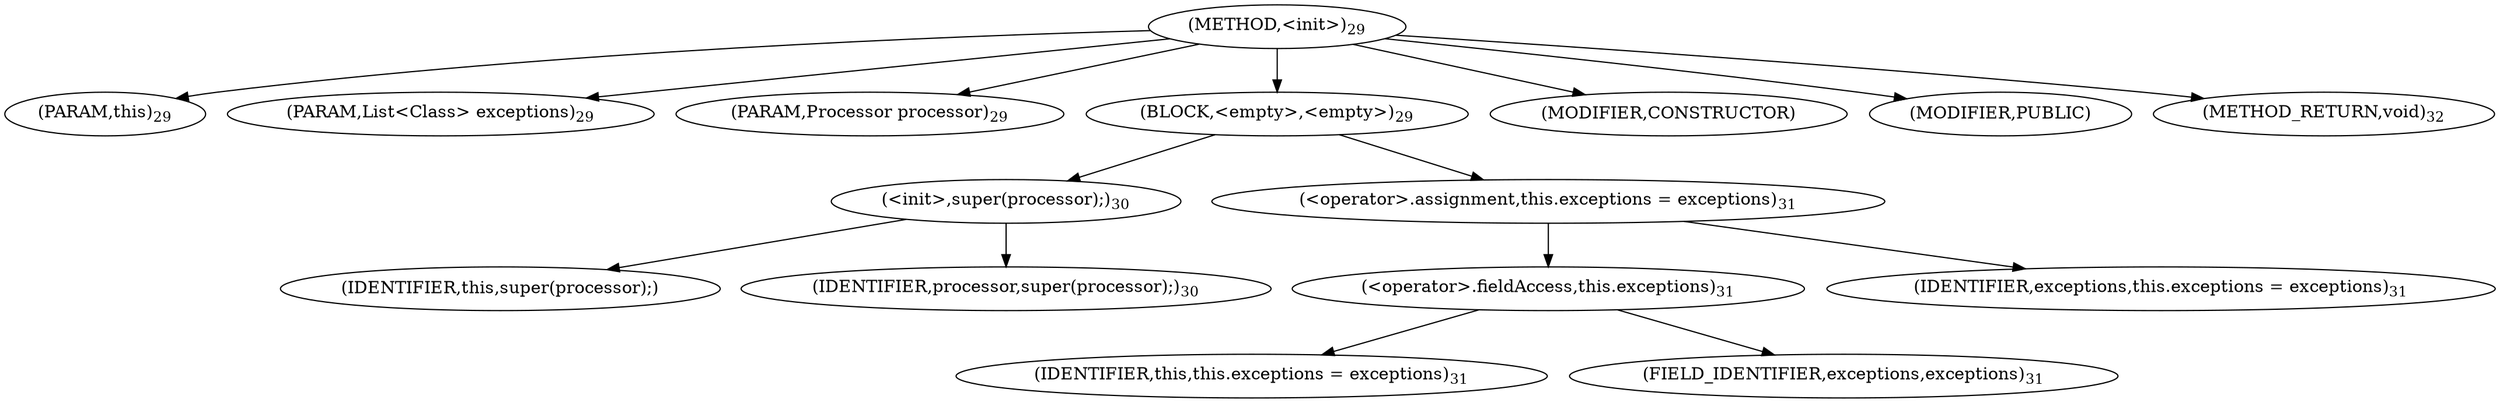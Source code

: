 digraph "&lt;init&gt;" {  
"15" [label = <(METHOD,&lt;init&gt;)<SUB>29</SUB>> ]
"4" [label = <(PARAM,this)<SUB>29</SUB>> ]
"16" [label = <(PARAM,List&lt;Class&gt; exceptions)<SUB>29</SUB>> ]
"17" [label = <(PARAM,Processor processor)<SUB>29</SUB>> ]
"18" [label = <(BLOCK,&lt;empty&gt;,&lt;empty&gt;)<SUB>29</SUB>> ]
"19" [label = <(&lt;init&gt;,super(processor);)<SUB>30</SUB>> ]
"3" [label = <(IDENTIFIER,this,super(processor);)> ]
"20" [label = <(IDENTIFIER,processor,super(processor);)<SUB>30</SUB>> ]
"21" [label = <(&lt;operator&gt;.assignment,this.exceptions = exceptions)<SUB>31</SUB>> ]
"22" [label = <(&lt;operator&gt;.fieldAccess,this.exceptions)<SUB>31</SUB>> ]
"5" [label = <(IDENTIFIER,this,this.exceptions = exceptions)<SUB>31</SUB>> ]
"23" [label = <(FIELD_IDENTIFIER,exceptions,exceptions)<SUB>31</SUB>> ]
"24" [label = <(IDENTIFIER,exceptions,this.exceptions = exceptions)<SUB>31</SUB>> ]
"25" [label = <(MODIFIER,CONSTRUCTOR)> ]
"26" [label = <(MODIFIER,PUBLIC)> ]
"27" [label = <(METHOD_RETURN,void)<SUB>32</SUB>> ]
  "15" -> "4" 
  "15" -> "16" 
  "15" -> "17" 
  "15" -> "18" 
  "15" -> "25" 
  "15" -> "26" 
  "15" -> "27" 
  "18" -> "19" 
  "18" -> "21" 
  "19" -> "3" 
  "19" -> "20" 
  "21" -> "22" 
  "21" -> "24" 
  "22" -> "5" 
  "22" -> "23" 
}
